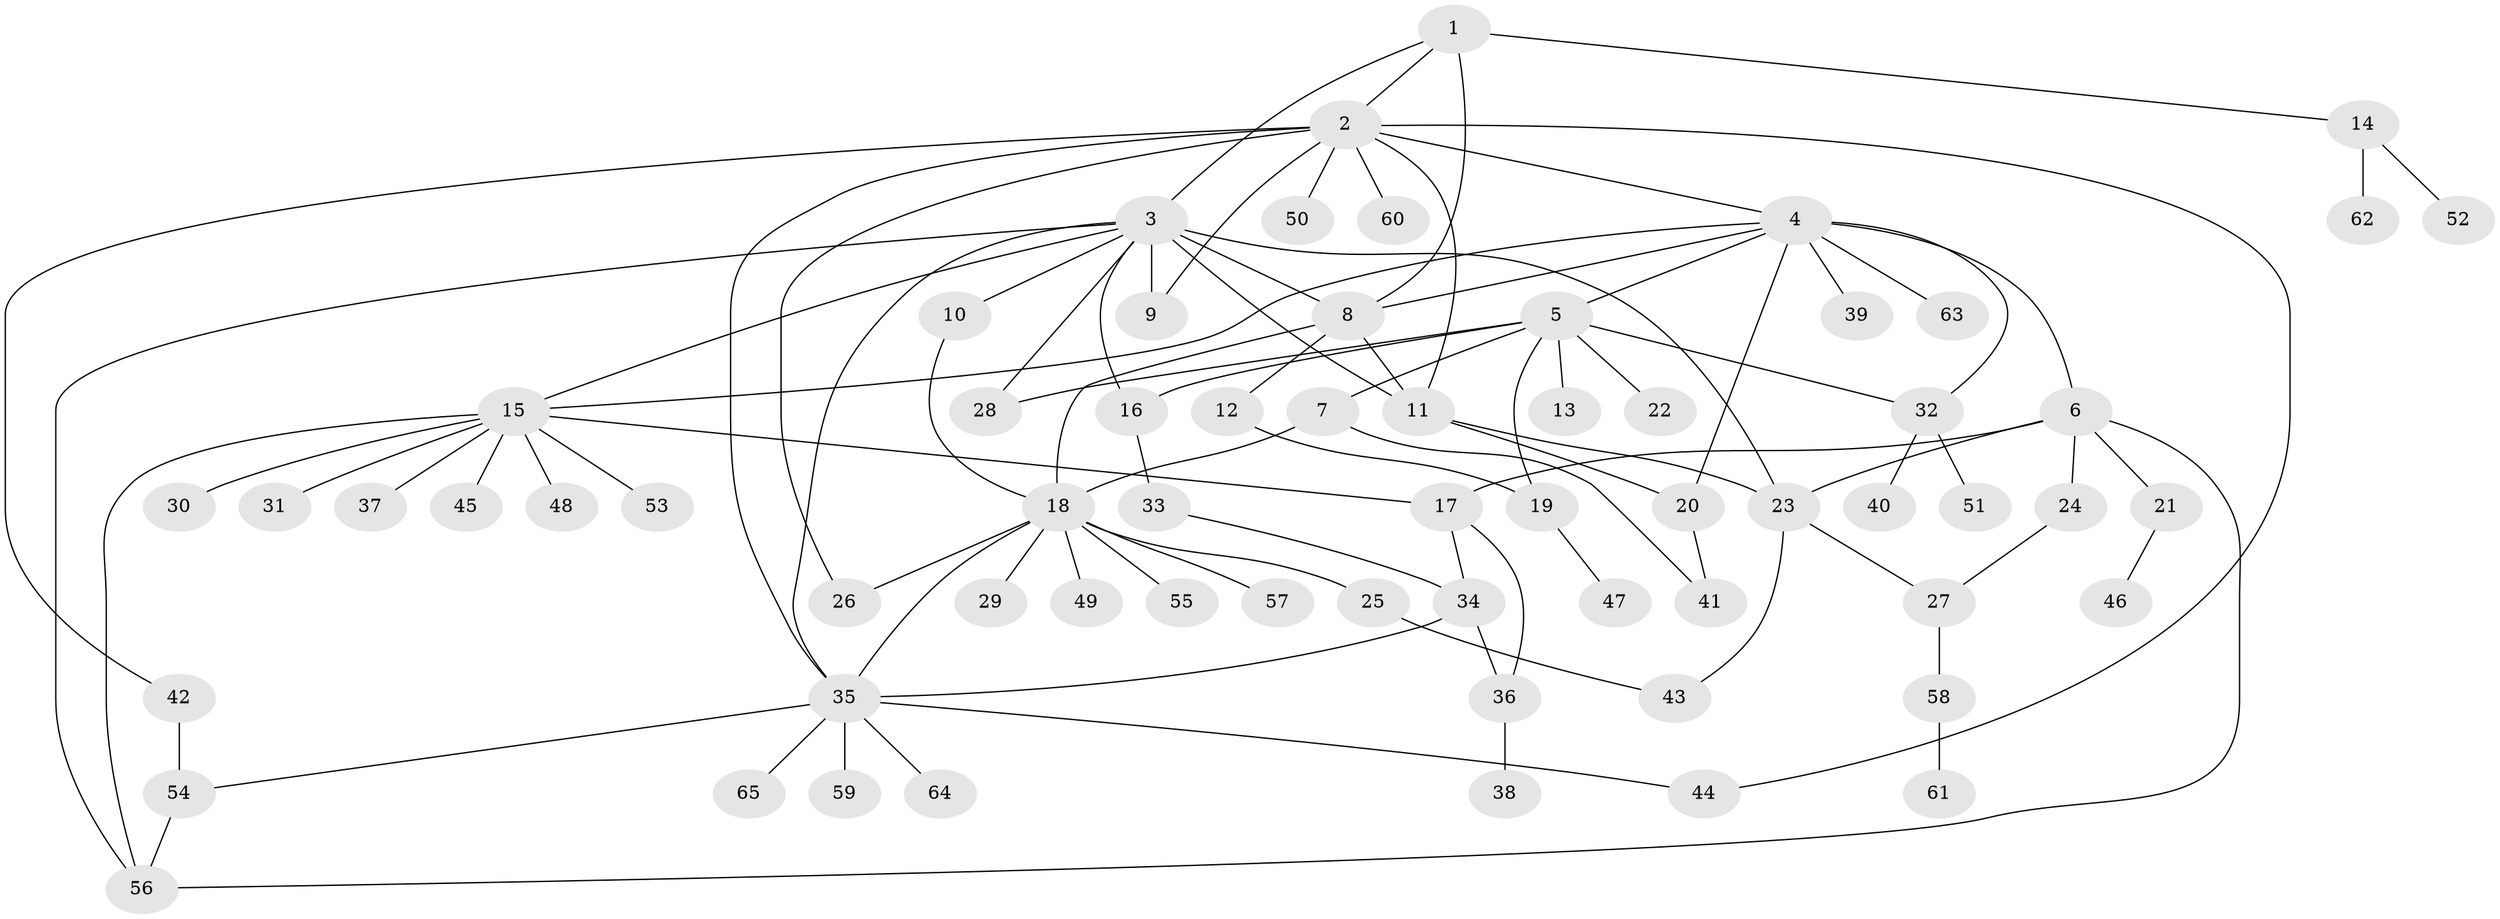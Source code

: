 // original degree distribution, {5: 0.046511627906976744, 11: 0.031007751937984496, 18: 0.007751937984496124, 10: 0.015503875968992248, 2: 0.2558139534883721, 1: 0.5116279069767442, 13: 0.007751937984496124, 7: 0.015503875968992248, 3: 0.06976744186046512, 4: 0.023255813953488372, 6: 0.015503875968992248}
// Generated by graph-tools (version 1.1) at 2025/35/03/09/25 02:35:30]
// undirected, 65 vertices, 94 edges
graph export_dot {
graph [start="1"]
  node [color=gray90,style=filled];
  1;
  2;
  3;
  4;
  5;
  6;
  7;
  8;
  9;
  10;
  11;
  12;
  13;
  14;
  15;
  16;
  17;
  18;
  19;
  20;
  21;
  22;
  23;
  24;
  25;
  26;
  27;
  28;
  29;
  30;
  31;
  32;
  33;
  34;
  35;
  36;
  37;
  38;
  39;
  40;
  41;
  42;
  43;
  44;
  45;
  46;
  47;
  48;
  49;
  50;
  51;
  52;
  53;
  54;
  55;
  56;
  57;
  58;
  59;
  60;
  61;
  62;
  63;
  64;
  65;
  1 -- 2 [weight=1.0];
  1 -- 3 [weight=1.0];
  1 -- 8 [weight=1.0];
  1 -- 14 [weight=1.0];
  2 -- 4 [weight=1.0];
  2 -- 9 [weight=1.0];
  2 -- 11 [weight=1.0];
  2 -- 26 [weight=1.0];
  2 -- 35 [weight=1.0];
  2 -- 42 [weight=1.0];
  2 -- 44 [weight=1.0];
  2 -- 50 [weight=1.0];
  2 -- 60 [weight=1.0];
  3 -- 8 [weight=1.0];
  3 -- 9 [weight=1.0];
  3 -- 10 [weight=1.0];
  3 -- 11 [weight=1.0];
  3 -- 15 [weight=1.0];
  3 -- 16 [weight=1.0];
  3 -- 23 [weight=7.0];
  3 -- 28 [weight=1.0];
  3 -- 35 [weight=1.0];
  3 -- 56 [weight=1.0];
  4 -- 5 [weight=1.0];
  4 -- 6 [weight=2.0];
  4 -- 8 [weight=1.0];
  4 -- 15 [weight=1.0];
  4 -- 20 [weight=1.0];
  4 -- 32 [weight=1.0];
  4 -- 39 [weight=1.0];
  4 -- 63 [weight=1.0];
  5 -- 7 [weight=1.0];
  5 -- 13 [weight=1.0];
  5 -- 16 [weight=1.0];
  5 -- 19 [weight=1.0];
  5 -- 22 [weight=1.0];
  5 -- 28 [weight=1.0];
  5 -- 32 [weight=1.0];
  6 -- 17 [weight=1.0];
  6 -- 21 [weight=1.0];
  6 -- 23 [weight=1.0];
  6 -- 24 [weight=1.0];
  6 -- 56 [weight=1.0];
  7 -- 18 [weight=1.0];
  7 -- 41 [weight=1.0];
  8 -- 11 [weight=1.0];
  8 -- 12 [weight=7.0];
  8 -- 18 [weight=1.0];
  10 -- 18 [weight=1.0];
  11 -- 20 [weight=1.0];
  11 -- 23 [weight=1.0];
  12 -- 19 [weight=1.0];
  14 -- 52 [weight=1.0];
  14 -- 62 [weight=1.0];
  15 -- 17 [weight=1.0];
  15 -- 30 [weight=1.0];
  15 -- 31 [weight=1.0];
  15 -- 37 [weight=1.0];
  15 -- 45 [weight=1.0];
  15 -- 48 [weight=1.0];
  15 -- 53 [weight=1.0];
  15 -- 56 [weight=1.0];
  16 -- 33 [weight=2.0];
  17 -- 34 [weight=1.0];
  17 -- 36 [weight=1.0];
  18 -- 25 [weight=1.0];
  18 -- 26 [weight=1.0];
  18 -- 29 [weight=1.0];
  18 -- 35 [weight=1.0];
  18 -- 49 [weight=1.0];
  18 -- 55 [weight=1.0];
  18 -- 57 [weight=1.0];
  19 -- 47 [weight=1.0];
  20 -- 41 [weight=1.0];
  21 -- 46 [weight=1.0];
  23 -- 27 [weight=1.0];
  23 -- 43 [weight=1.0];
  24 -- 27 [weight=1.0];
  25 -- 43 [weight=1.0];
  27 -- 58 [weight=1.0];
  32 -- 40 [weight=1.0];
  32 -- 51 [weight=1.0];
  33 -- 34 [weight=1.0];
  34 -- 35 [weight=1.0];
  34 -- 36 [weight=1.0];
  35 -- 44 [weight=1.0];
  35 -- 54 [weight=1.0];
  35 -- 59 [weight=1.0];
  35 -- 64 [weight=1.0];
  35 -- 65 [weight=1.0];
  36 -- 38 [weight=5.0];
  42 -- 54 [weight=3.0];
  54 -- 56 [weight=1.0];
  58 -- 61 [weight=1.0];
}
